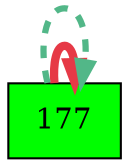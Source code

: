 digraph G{
rankdir=LR;
177 [style=filled, shape=box, fillcolor="#00fe00", label="177"];
177 -> 177 [color="#e63946",penwidth=4.00];
177 -> 177 [color="#52b788",style=dashed,penwidth=3.00];
}